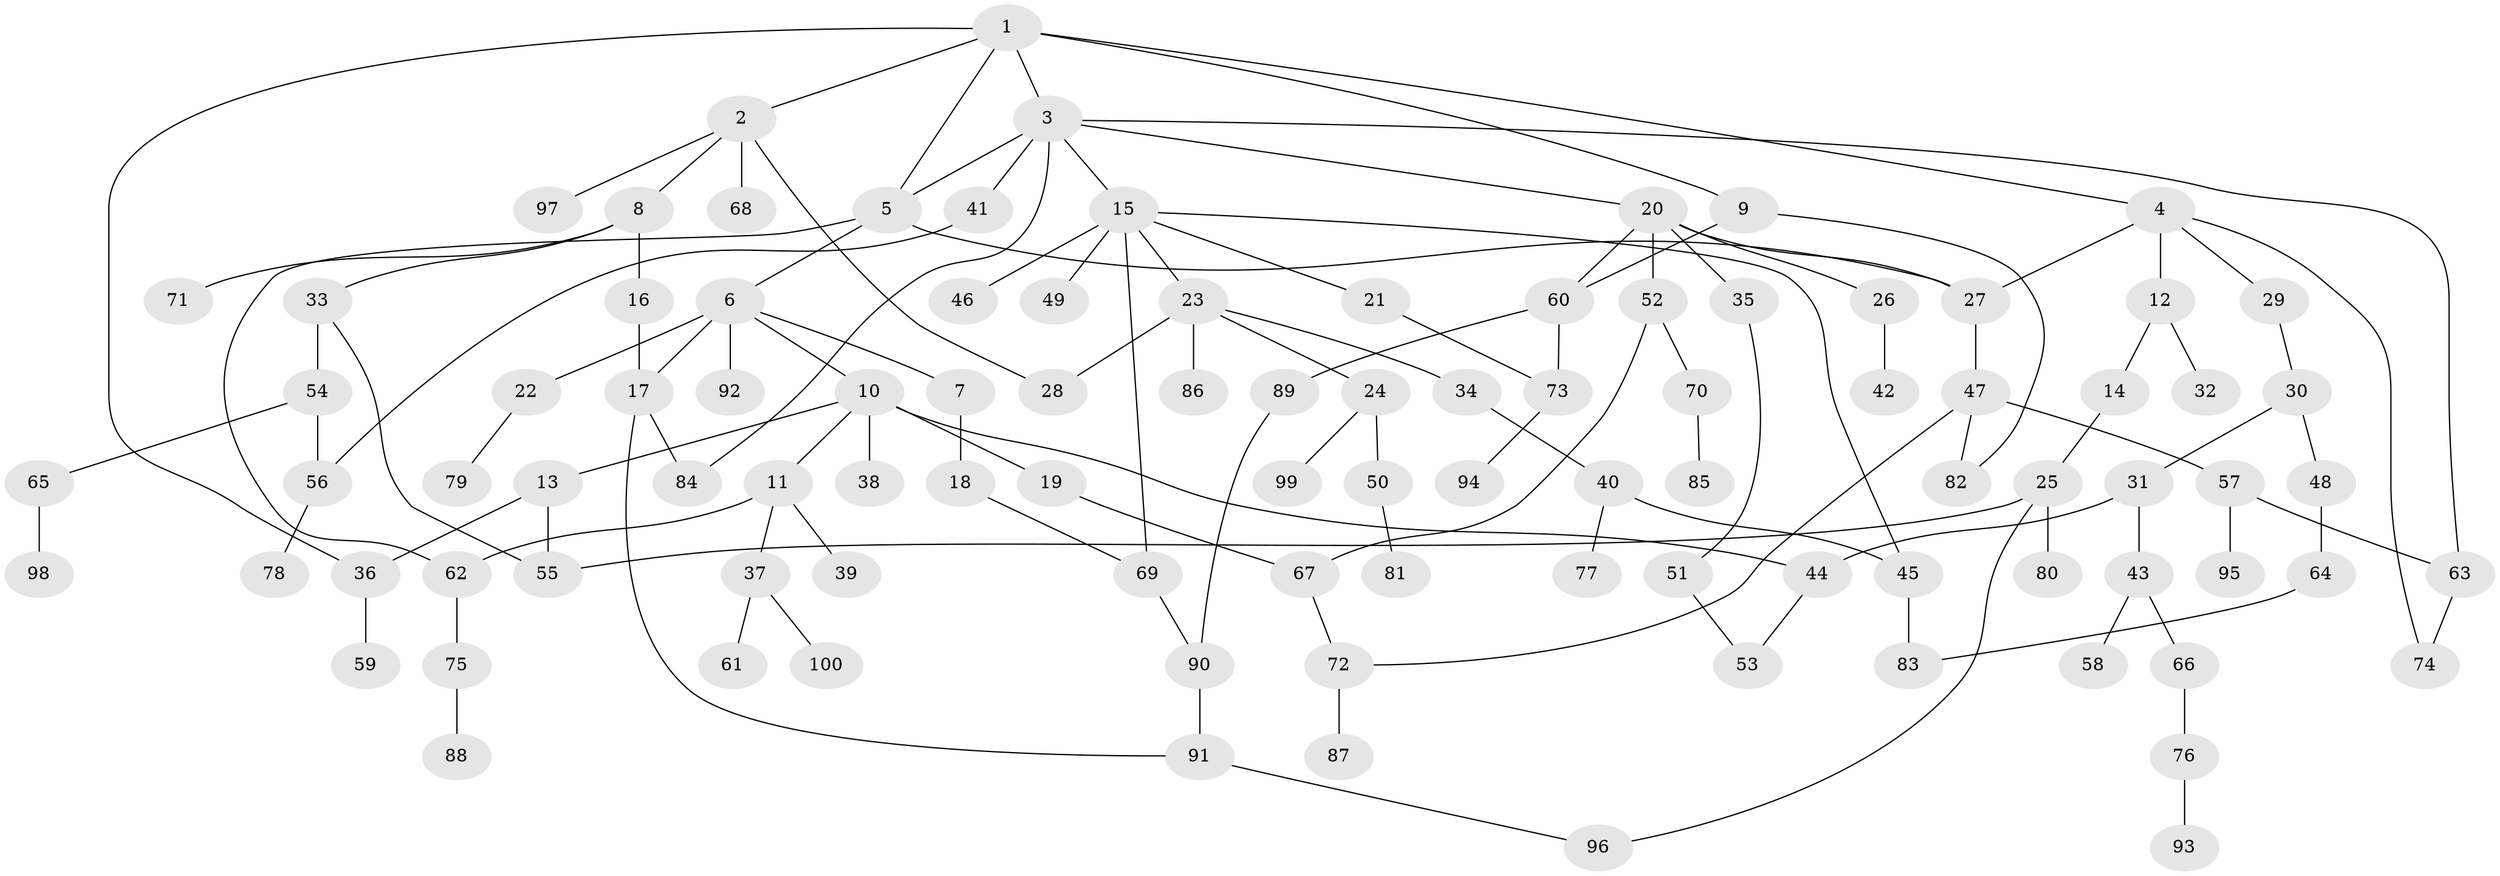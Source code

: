 // Generated by graph-tools (version 1.1) at 2025/54/02/21/25 11:54:43]
// undirected, 100 vertices, 125 edges
graph export_dot {
graph [start="1"]
  node [color=gray90,style=filled];
  1;
  2;
  3;
  4;
  5;
  6;
  7;
  8;
  9;
  10;
  11;
  12;
  13;
  14;
  15;
  16;
  17;
  18;
  19;
  20;
  21;
  22;
  23;
  24;
  25;
  26;
  27;
  28;
  29;
  30;
  31;
  32;
  33;
  34;
  35;
  36;
  37;
  38;
  39;
  40;
  41;
  42;
  43;
  44;
  45;
  46;
  47;
  48;
  49;
  50;
  51;
  52;
  53;
  54;
  55;
  56;
  57;
  58;
  59;
  60;
  61;
  62;
  63;
  64;
  65;
  66;
  67;
  68;
  69;
  70;
  71;
  72;
  73;
  74;
  75;
  76;
  77;
  78;
  79;
  80;
  81;
  82;
  83;
  84;
  85;
  86;
  87;
  88;
  89;
  90;
  91;
  92;
  93;
  94;
  95;
  96;
  97;
  98;
  99;
  100;
  1 -- 2;
  1 -- 3;
  1 -- 4;
  1 -- 9;
  1 -- 5;
  1 -- 36;
  2 -- 8;
  2 -- 68;
  2 -- 97;
  2 -- 28;
  3 -- 5;
  3 -- 15;
  3 -- 20;
  3 -- 41;
  3 -- 63;
  3 -- 84;
  4 -- 12;
  4 -- 27;
  4 -- 29;
  4 -- 74;
  5 -- 6;
  5 -- 62;
  5 -- 27;
  6 -- 7;
  6 -- 10;
  6 -- 17;
  6 -- 22;
  6 -- 92;
  7 -- 18;
  8 -- 16;
  8 -- 33;
  8 -- 71;
  9 -- 82;
  9 -- 60;
  10 -- 11;
  10 -- 13;
  10 -- 19;
  10 -- 38;
  10 -- 44;
  11 -- 37;
  11 -- 39;
  11 -- 62;
  12 -- 14;
  12 -- 32;
  13 -- 36;
  13 -- 55;
  14 -- 25;
  15 -- 21;
  15 -- 23;
  15 -- 46;
  15 -- 49;
  15 -- 69;
  15 -- 45;
  16 -- 17;
  17 -- 84;
  17 -- 91;
  18 -- 69;
  19 -- 67;
  20 -- 26;
  20 -- 35;
  20 -- 52;
  20 -- 60;
  20 -- 27;
  21 -- 73;
  22 -- 79;
  23 -- 24;
  23 -- 28;
  23 -- 34;
  23 -- 86;
  24 -- 50;
  24 -- 99;
  25 -- 55;
  25 -- 80;
  25 -- 96;
  26 -- 42;
  27 -- 47;
  29 -- 30;
  30 -- 31;
  30 -- 48;
  31 -- 43;
  31 -- 44;
  33 -- 54;
  33 -- 55;
  34 -- 40;
  35 -- 51;
  36 -- 59;
  37 -- 61;
  37 -- 100;
  40 -- 45;
  40 -- 77;
  41 -- 56;
  43 -- 58;
  43 -- 66;
  44 -- 53;
  45 -- 83;
  47 -- 57;
  47 -- 72;
  47 -- 82;
  48 -- 64;
  50 -- 81;
  51 -- 53;
  52 -- 67;
  52 -- 70;
  54 -- 56;
  54 -- 65;
  56 -- 78;
  57 -- 95;
  57 -- 63;
  60 -- 89;
  60 -- 73;
  62 -- 75;
  63 -- 74;
  64 -- 83;
  65 -- 98;
  66 -- 76;
  67 -- 72;
  69 -- 90;
  70 -- 85;
  72 -- 87;
  73 -- 94;
  75 -- 88;
  76 -- 93;
  89 -- 90;
  90 -- 91;
  91 -- 96;
}

